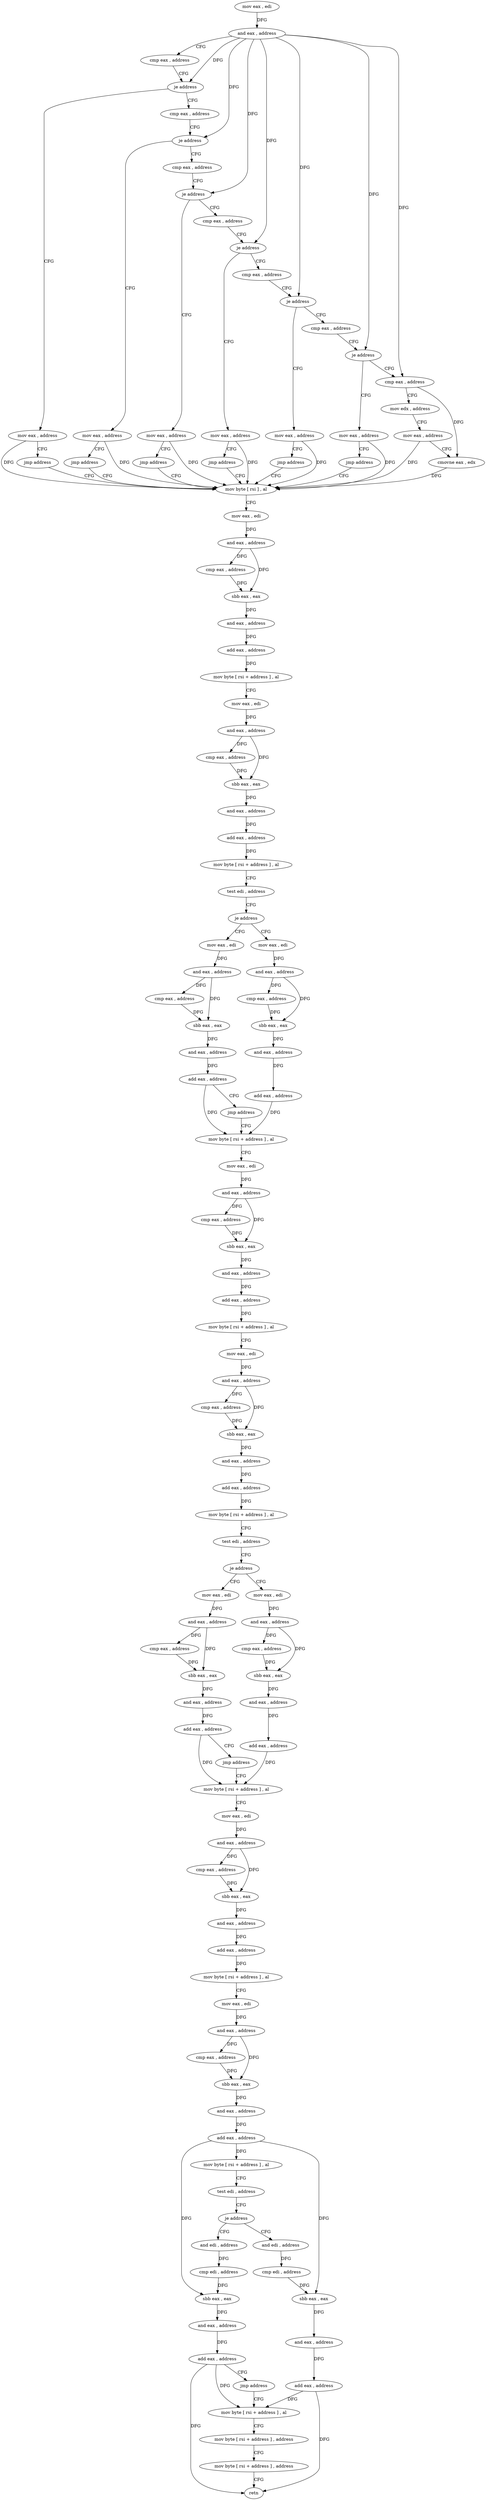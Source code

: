 digraph "func" {
"4266571" [label = "mov eax , edi" ]
"4266573" [label = "and eax , address" ]
"4266578" [label = "cmp eax , address" ]
"4266583" [label = "je address" ]
"4266882" [label = "mov eax , address" ]
"4266589" [label = "cmp eax , address" ]
"4266887" [label = "jmp address" ]
"4266662" [label = "mov byte [ rsi ] , al" ]
"4266594" [label = "je address" ]
"4266892" [label = "mov eax , address" ]
"4266600" [label = "cmp eax , address" ]
"4266664" [label = "mov eax , edi" ]
"4266666" [label = "and eax , address" ]
"4266671" [label = "cmp eax , address" ]
"4266674" [label = "sbb eax , eax" ]
"4266676" [label = "and eax , address" ]
"4266679" [label = "add eax , address" ]
"4266682" [label = "mov byte [ rsi + address ] , al" ]
"4266685" [label = "mov eax , edi" ]
"4266687" [label = "and eax , address" ]
"4266692" [label = "cmp eax , address" ]
"4266695" [label = "sbb eax , eax" ]
"4266697" [label = "and eax , address" ]
"4266700" [label = "add eax , address" ]
"4266703" [label = "mov byte [ rsi + address ] , al" ]
"4266706" [label = "test edi , address" ]
"4266712" [label = "je address" ]
"4266942" [label = "mov eax , edi" ]
"4266718" [label = "mov eax , edi" ]
"4266897" [label = "jmp address" ]
"4266605" [label = "je address" ]
"4266902" [label = "mov eax , address" ]
"4266611" [label = "cmp eax , address" ]
"4266944" [label = "and eax , address" ]
"4266947" [label = "cmp eax , address" ]
"4266950" [label = "sbb eax , eax" ]
"4266952" [label = "and eax , address" ]
"4266955" [label = "add eax , address" ]
"4266958" [label = "jmp address" ]
"4266734" [label = "mov byte [ rsi + address ] , al" ]
"4266720" [label = "and eax , address" ]
"4266723" [label = "cmp eax , address" ]
"4266726" [label = "sbb eax , eax" ]
"4266728" [label = "and eax , address" ]
"4266731" [label = "add eax , address" ]
"4266907" [label = "jmp address" ]
"4266616" [label = "je address" ]
"4266912" [label = "mov eax , address" ]
"4266622" [label = "cmp eax , address" ]
"4266737" [label = "mov eax , edi" ]
"4266739" [label = "and eax , address" ]
"4266742" [label = "cmp eax , address" ]
"4266745" [label = "sbb eax , eax" ]
"4266747" [label = "and eax , address" ]
"4266750" [label = "add eax , address" ]
"4266753" [label = "mov byte [ rsi + address ] , al" ]
"4266756" [label = "mov eax , edi" ]
"4266758" [label = "and eax , address" ]
"4266761" [label = "cmp eax , address" ]
"4266764" [label = "sbb eax , eax" ]
"4266766" [label = "and eax , address" ]
"4266769" [label = "add eax , address" ]
"4266772" [label = "mov byte [ rsi + address ] , al" ]
"4266775" [label = "test edi , address" ]
"4266781" [label = "je address" ]
"4266963" [label = "mov eax , edi" ]
"4266787" [label = "mov eax , edi" ]
"4266965" [label = "and eax , address" ]
"4266968" [label = "cmp eax , address" ]
"4266971" [label = "sbb eax , eax" ]
"4266973" [label = "and eax , address" ]
"4266976" [label = "add eax , address" ]
"4266979" [label = "jmp address" ]
"4266803" [label = "mov byte [ rsi + address ] , al" ]
"4266789" [label = "and eax , address" ]
"4266792" [label = "cmp eax , address" ]
"4266795" [label = "sbb eax , eax" ]
"4266797" [label = "and eax , address" ]
"4266800" [label = "add eax , address" ]
"4266917" [label = "jmp address" ]
"4266627" [label = "je address" ]
"4266922" [label = "mov eax , address" ]
"4266633" [label = "cmp eax , address" ]
"4266806" [label = "mov eax , edi" ]
"4266808" [label = "and eax , address" ]
"4266811" [label = "cmp eax , address" ]
"4266814" [label = "sbb eax , eax" ]
"4266816" [label = "and eax , address" ]
"4266819" [label = "add eax , address" ]
"4266822" [label = "mov byte [ rsi + address ] , al" ]
"4266825" [label = "mov eax , edi" ]
"4266827" [label = "and eax , address" ]
"4266830" [label = "cmp eax , address" ]
"4266833" [label = "sbb eax , eax" ]
"4266835" [label = "and eax , address" ]
"4266838" [label = "add eax , address" ]
"4266841" [label = "mov byte [ rsi + address ] , al" ]
"4266844" [label = "test edi , address" ]
"4266850" [label = "je address" ]
"4266984" [label = "and edi , address" ]
"4266856" [label = "and edi , address" ]
"4266987" [label = "cmp edi , address" ]
"4266990" [label = "sbb eax , eax" ]
"4266992" [label = "and eax , address" ]
"4266995" [label = "add eax , address" ]
"4266998" [label = "jmp address" ]
"4266870" [label = "mov byte [ rsi + address ] , al" ]
"4266859" [label = "cmp edi , address" ]
"4266862" [label = "sbb eax , eax" ]
"4266864" [label = "and eax , address" ]
"4266867" [label = "add eax , address" ]
"4266927" [label = "jmp address" ]
"4266638" [label = "je address" ]
"4266932" [label = "mov eax , address" ]
"4266644" [label = "cmp eax , address" ]
"4266873" [label = "mov byte [ rsi + address ] , address" ]
"4266877" [label = "mov byte [ rsi + address ] , address" ]
"4266881" [label = "retn" ]
"4266937" [label = "jmp address" ]
"4266649" [label = "mov edx , address" ]
"4266654" [label = "mov eax , address" ]
"4266659" [label = "cmovne eax , edx" ]
"4266571" -> "4266573" [ label = "DFG" ]
"4266573" -> "4266578" [ label = "CFG" ]
"4266573" -> "4266583" [ label = "DFG" ]
"4266573" -> "4266594" [ label = "DFG" ]
"4266573" -> "4266605" [ label = "DFG" ]
"4266573" -> "4266616" [ label = "DFG" ]
"4266573" -> "4266627" [ label = "DFG" ]
"4266573" -> "4266638" [ label = "DFG" ]
"4266573" -> "4266644" [ label = "DFG" ]
"4266578" -> "4266583" [ label = "CFG" ]
"4266583" -> "4266882" [ label = "CFG" ]
"4266583" -> "4266589" [ label = "CFG" ]
"4266882" -> "4266887" [ label = "CFG" ]
"4266882" -> "4266662" [ label = "DFG" ]
"4266589" -> "4266594" [ label = "CFG" ]
"4266887" -> "4266662" [ label = "CFG" ]
"4266662" -> "4266664" [ label = "CFG" ]
"4266594" -> "4266892" [ label = "CFG" ]
"4266594" -> "4266600" [ label = "CFG" ]
"4266892" -> "4266897" [ label = "CFG" ]
"4266892" -> "4266662" [ label = "DFG" ]
"4266600" -> "4266605" [ label = "CFG" ]
"4266664" -> "4266666" [ label = "DFG" ]
"4266666" -> "4266671" [ label = "DFG" ]
"4266666" -> "4266674" [ label = "DFG" ]
"4266671" -> "4266674" [ label = "DFG" ]
"4266674" -> "4266676" [ label = "DFG" ]
"4266676" -> "4266679" [ label = "DFG" ]
"4266679" -> "4266682" [ label = "DFG" ]
"4266682" -> "4266685" [ label = "CFG" ]
"4266685" -> "4266687" [ label = "DFG" ]
"4266687" -> "4266692" [ label = "DFG" ]
"4266687" -> "4266695" [ label = "DFG" ]
"4266692" -> "4266695" [ label = "DFG" ]
"4266695" -> "4266697" [ label = "DFG" ]
"4266697" -> "4266700" [ label = "DFG" ]
"4266700" -> "4266703" [ label = "DFG" ]
"4266703" -> "4266706" [ label = "CFG" ]
"4266706" -> "4266712" [ label = "CFG" ]
"4266712" -> "4266942" [ label = "CFG" ]
"4266712" -> "4266718" [ label = "CFG" ]
"4266942" -> "4266944" [ label = "DFG" ]
"4266718" -> "4266720" [ label = "DFG" ]
"4266897" -> "4266662" [ label = "CFG" ]
"4266605" -> "4266902" [ label = "CFG" ]
"4266605" -> "4266611" [ label = "CFG" ]
"4266902" -> "4266907" [ label = "CFG" ]
"4266902" -> "4266662" [ label = "DFG" ]
"4266611" -> "4266616" [ label = "CFG" ]
"4266944" -> "4266947" [ label = "DFG" ]
"4266944" -> "4266950" [ label = "DFG" ]
"4266947" -> "4266950" [ label = "DFG" ]
"4266950" -> "4266952" [ label = "DFG" ]
"4266952" -> "4266955" [ label = "DFG" ]
"4266955" -> "4266958" [ label = "CFG" ]
"4266955" -> "4266734" [ label = "DFG" ]
"4266958" -> "4266734" [ label = "CFG" ]
"4266734" -> "4266737" [ label = "CFG" ]
"4266720" -> "4266723" [ label = "DFG" ]
"4266720" -> "4266726" [ label = "DFG" ]
"4266723" -> "4266726" [ label = "DFG" ]
"4266726" -> "4266728" [ label = "DFG" ]
"4266728" -> "4266731" [ label = "DFG" ]
"4266731" -> "4266734" [ label = "DFG" ]
"4266907" -> "4266662" [ label = "CFG" ]
"4266616" -> "4266912" [ label = "CFG" ]
"4266616" -> "4266622" [ label = "CFG" ]
"4266912" -> "4266917" [ label = "CFG" ]
"4266912" -> "4266662" [ label = "DFG" ]
"4266622" -> "4266627" [ label = "CFG" ]
"4266737" -> "4266739" [ label = "DFG" ]
"4266739" -> "4266742" [ label = "DFG" ]
"4266739" -> "4266745" [ label = "DFG" ]
"4266742" -> "4266745" [ label = "DFG" ]
"4266745" -> "4266747" [ label = "DFG" ]
"4266747" -> "4266750" [ label = "DFG" ]
"4266750" -> "4266753" [ label = "DFG" ]
"4266753" -> "4266756" [ label = "CFG" ]
"4266756" -> "4266758" [ label = "DFG" ]
"4266758" -> "4266761" [ label = "DFG" ]
"4266758" -> "4266764" [ label = "DFG" ]
"4266761" -> "4266764" [ label = "DFG" ]
"4266764" -> "4266766" [ label = "DFG" ]
"4266766" -> "4266769" [ label = "DFG" ]
"4266769" -> "4266772" [ label = "DFG" ]
"4266772" -> "4266775" [ label = "CFG" ]
"4266775" -> "4266781" [ label = "CFG" ]
"4266781" -> "4266963" [ label = "CFG" ]
"4266781" -> "4266787" [ label = "CFG" ]
"4266963" -> "4266965" [ label = "DFG" ]
"4266787" -> "4266789" [ label = "DFG" ]
"4266965" -> "4266968" [ label = "DFG" ]
"4266965" -> "4266971" [ label = "DFG" ]
"4266968" -> "4266971" [ label = "DFG" ]
"4266971" -> "4266973" [ label = "DFG" ]
"4266973" -> "4266976" [ label = "DFG" ]
"4266976" -> "4266979" [ label = "CFG" ]
"4266976" -> "4266803" [ label = "DFG" ]
"4266979" -> "4266803" [ label = "CFG" ]
"4266803" -> "4266806" [ label = "CFG" ]
"4266789" -> "4266792" [ label = "DFG" ]
"4266789" -> "4266795" [ label = "DFG" ]
"4266792" -> "4266795" [ label = "DFG" ]
"4266795" -> "4266797" [ label = "DFG" ]
"4266797" -> "4266800" [ label = "DFG" ]
"4266800" -> "4266803" [ label = "DFG" ]
"4266917" -> "4266662" [ label = "CFG" ]
"4266627" -> "4266922" [ label = "CFG" ]
"4266627" -> "4266633" [ label = "CFG" ]
"4266922" -> "4266927" [ label = "CFG" ]
"4266922" -> "4266662" [ label = "DFG" ]
"4266633" -> "4266638" [ label = "CFG" ]
"4266806" -> "4266808" [ label = "DFG" ]
"4266808" -> "4266811" [ label = "DFG" ]
"4266808" -> "4266814" [ label = "DFG" ]
"4266811" -> "4266814" [ label = "DFG" ]
"4266814" -> "4266816" [ label = "DFG" ]
"4266816" -> "4266819" [ label = "DFG" ]
"4266819" -> "4266822" [ label = "DFG" ]
"4266822" -> "4266825" [ label = "CFG" ]
"4266825" -> "4266827" [ label = "DFG" ]
"4266827" -> "4266830" [ label = "DFG" ]
"4266827" -> "4266833" [ label = "DFG" ]
"4266830" -> "4266833" [ label = "DFG" ]
"4266833" -> "4266835" [ label = "DFG" ]
"4266835" -> "4266838" [ label = "DFG" ]
"4266838" -> "4266841" [ label = "DFG" ]
"4266838" -> "4266990" [ label = "DFG" ]
"4266838" -> "4266862" [ label = "DFG" ]
"4266841" -> "4266844" [ label = "CFG" ]
"4266844" -> "4266850" [ label = "CFG" ]
"4266850" -> "4266984" [ label = "CFG" ]
"4266850" -> "4266856" [ label = "CFG" ]
"4266984" -> "4266987" [ label = "DFG" ]
"4266856" -> "4266859" [ label = "DFG" ]
"4266987" -> "4266990" [ label = "DFG" ]
"4266990" -> "4266992" [ label = "DFG" ]
"4266992" -> "4266995" [ label = "DFG" ]
"4266995" -> "4266998" [ label = "CFG" ]
"4266995" -> "4266870" [ label = "DFG" ]
"4266995" -> "4266881" [ label = "DFG" ]
"4266998" -> "4266870" [ label = "CFG" ]
"4266870" -> "4266873" [ label = "CFG" ]
"4266859" -> "4266862" [ label = "DFG" ]
"4266862" -> "4266864" [ label = "DFG" ]
"4266864" -> "4266867" [ label = "DFG" ]
"4266867" -> "4266870" [ label = "DFG" ]
"4266867" -> "4266881" [ label = "DFG" ]
"4266927" -> "4266662" [ label = "CFG" ]
"4266638" -> "4266932" [ label = "CFG" ]
"4266638" -> "4266644" [ label = "CFG" ]
"4266932" -> "4266937" [ label = "CFG" ]
"4266932" -> "4266662" [ label = "DFG" ]
"4266644" -> "4266649" [ label = "CFG" ]
"4266644" -> "4266659" [ label = "DFG" ]
"4266873" -> "4266877" [ label = "CFG" ]
"4266877" -> "4266881" [ label = "CFG" ]
"4266937" -> "4266662" [ label = "CFG" ]
"4266649" -> "4266654" [ label = "CFG" ]
"4266654" -> "4266659" [ label = "CFG" ]
"4266654" -> "4266662" [ label = "DFG" ]
"4266659" -> "4266662" [ label = "DFG" ]
}
